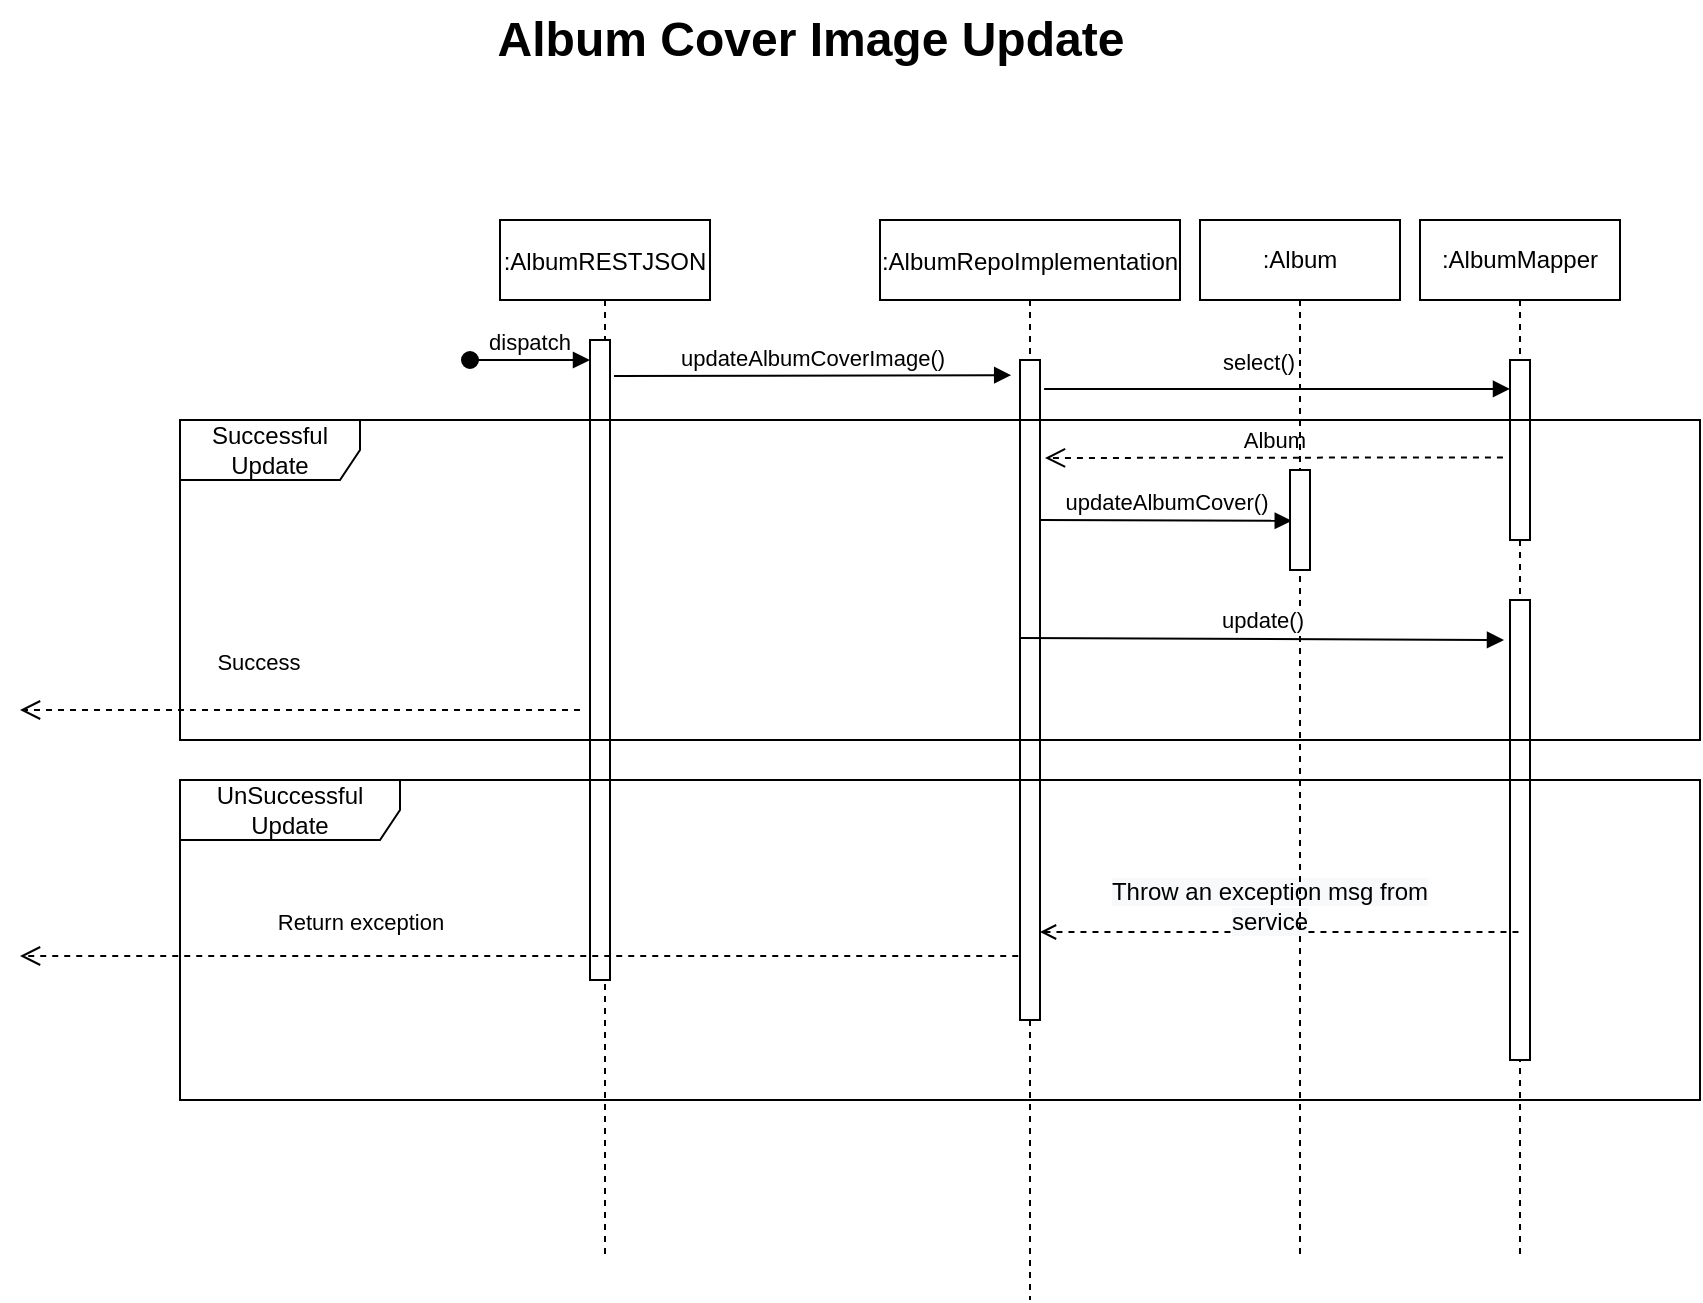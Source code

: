 <mxfile version="13.9.9" type="device"><diagram id="Lm_KMfJt2iaog1OWBfOd" name="Page-1"><mxGraphModel dx="1775" dy="499" grid="1" gridSize="10" guides="1" tooltips="1" connect="1" arrows="1" fold="1" page="1" pageScale="1" pageWidth="850" pageHeight="1100" math="0" shadow="0"><root><mxCell id="0"/><mxCell id="1" parent="0"/><mxCell id="sepr-tMVoQw98itkuwN9-1" value=":AlbumRESTJSON" style="shape=umlLifeline;perimeter=lifelinePerimeter;container=1;collapsible=0;recursiveResize=0;rounded=0;shadow=0;strokeWidth=1;" parent="1" vertex="1"><mxGeometry x="100" y="240" width="105" height="520" as="geometry"/></mxCell><mxCell id="sepr-tMVoQw98itkuwN9-2" value="" style="points=[];perimeter=orthogonalPerimeter;rounded=0;shadow=0;strokeWidth=1;" parent="sepr-tMVoQw98itkuwN9-1" vertex="1"><mxGeometry x="45" y="60" width="10" height="320" as="geometry"/></mxCell><mxCell id="sepr-tMVoQw98itkuwN9-3" value="dispatch" style="verticalAlign=bottom;startArrow=oval;endArrow=block;startSize=8;shadow=0;strokeWidth=1;" parent="sepr-tMVoQw98itkuwN9-1" target="sepr-tMVoQw98itkuwN9-2" edge="1"><mxGeometry relative="1" as="geometry"><mxPoint x="-15" y="70" as="sourcePoint"/></mxGeometry></mxCell><mxCell id="sepr-tMVoQw98itkuwN9-4" value=":AlbumRepoImplementation" style="shape=umlLifeline;perimeter=lifelinePerimeter;container=1;collapsible=0;recursiveResize=0;rounded=0;shadow=0;strokeWidth=1;" parent="1" vertex="1"><mxGeometry x="290" y="240" width="150" height="540" as="geometry"/></mxCell><mxCell id="sepr-tMVoQw98itkuwN9-5" value="" style="points=[];perimeter=orthogonalPerimeter;rounded=0;shadow=0;strokeWidth=1;" parent="sepr-tMVoQw98itkuwN9-4" vertex="1"><mxGeometry x="70" y="70" width="10" height="330" as="geometry"/></mxCell><mxCell id="sepr-tMVoQw98itkuwN9-7" value="Album" style="html=1;verticalAlign=bottom;endArrow=open;dashed=1;endSize=8;exitX=-0.353;exitY=0.541;exitDx=0;exitDy=0;exitPerimeter=0;" parent="sepr-tMVoQw98itkuwN9-4" source="sepr-tMVoQw98itkuwN9-12" edge="1"><mxGeometry relative="1" as="geometry"><mxPoint x="334.5" y="119" as="sourcePoint"/><mxPoint x="82.5" y="119" as="targetPoint"/></mxGeometry></mxCell><mxCell id="sepr-tMVoQw98itkuwN9-9" value="updateAlbumCoverImage()" style="verticalAlign=bottom;endArrow=block;shadow=0;strokeWidth=1;entryX=-0.441;entryY=0.023;entryDx=0;entryDy=0;entryPerimeter=0;" parent="1" target="sepr-tMVoQw98itkuwN9-5" edge="1"><mxGeometry relative="1" as="geometry"><mxPoint x="157" y="318" as="sourcePoint"/><mxPoint x="345" y="318" as="targetPoint"/></mxGeometry></mxCell><mxCell id="sepr-tMVoQw98itkuwN9-10" value=":AlbumMapper" style="shape=umlLifeline;perimeter=lifelinePerimeter;whiteSpace=wrap;html=1;container=1;collapsible=0;recursiveResize=0;outlineConnect=0;" parent="1" vertex="1"><mxGeometry x="560" y="240" width="100" height="520" as="geometry"/></mxCell><mxCell id="sepr-tMVoQw98itkuwN9-11" value="" style="html=1;points=[];perimeter=orthogonalPerimeter;" parent="sepr-tMVoQw98itkuwN9-10" vertex="1"><mxGeometry x="45" y="190" width="10" height="230" as="geometry"/></mxCell><mxCell id="sepr-tMVoQw98itkuwN9-12" value="" style="html=1;points=[];perimeter=orthogonalPerimeter;" parent="1" vertex="1"><mxGeometry x="605" y="310" width="10" height="90" as="geometry"/></mxCell><mxCell id="sepr-tMVoQw98itkuwN9-15" value="updateAlbumCover()" style="html=1;verticalAlign=bottom;endArrow=block;entryX=0.088;entryY=0.508;entryDx=0;entryDy=0;entryPerimeter=0;" parent="1" edge="1" target="sepr-tMVoQw98itkuwN9-14"><mxGeometry width="80" relative="1" as="geometry"><mxPoint x="370" y="390" as="sourcePoint"/><mxPoint x="495" y="391" as="targetPoint"/></mxGeometry></mxCell><mxCell id="sepr-tMVoQw98itkuwN9-16" value="Success" style="html=1;verticalAlign=bottom;endArrow=open;dashed=1;endSize=8;" parent="1" edge="1"><mxGeometry x="0.155" y="-15" relative="1" as="geometry"><mxPoint x="140" y="485" as="sourcePoint"/><mxPoint x="-140" y="485" as="targetPoint"/><mxPoint as="offset"/></mxGeometry></mxCell><mxCell id="sepr-tMVoQw98itkuwN9-17" value="Album Cover Image Update" style="text;strokeColor=none;fillColor=none;html=1;fontSize=24;fontStyle=1;verticalAlign=middle;align=center;" parent="1" vertex="1"><mxGeometry x="90" y="130" width="330" height="40" as="geometry"/></mxCell><mxCell id="sepr-tMVoQw98itkuwN9-22" value="" style="endArrow=none;dashed=1;html=1;startArrow=open;startFill=0;" parent="1" edge="1"><mxGeometry width="50" height="50" relative="1" as="geometry"><mxPoint x="370" y="596" as="sourcePoint"/><mxPoint x="609.5" y="596" as="targetPoint"/></mxGeometry></mxCell><mxCell id="sepr-tMVoQw98itkuwN9-28" value="&#10;&#10;&lt;span style=&quot;color: rgb(0, 0, 0); font-family: helvetica; font-size: 12px; font-style: normal; font-weight: 400; letter-spacing: normal; text-align: center; text-indent: 0px; text-transform: none; word-spacing: 0px; background-color: rgb(248, 249, 250); display: inline; float: none;&quot;&gt;Throw an exception msg from service&lt;/span&gt;&#10;&#10;" style="text;html=1;strokeColor=none;fillColor=none;align=center;verticalAlign=middle;whiteSpace=wrap;rounded=0;" parent="1" vertex="1"><mxGeometry x="390" y="573" width="190" height="20" as="geometry"/></mxCell><mxCell id="sepr-tMVoQw98itkuwN9-29" value="Return exception" style="html=1;verticalAlign=bottom;endArrow=open;dashed=1;endSize=8;exitX=-0.088;exitY=0.903;exitDx=0;exitDy=0;exitPerimeter=0;" parent="1" edge="1" source="sepr-tMVoQw98itkuwN9-5"><mxGeometry x="0.319" y="-8" relative="1" as="geometry"><mxPoint x="344" y="608" as="sourcePoint"/><mxPoint x="-140" y="608" as="targetPoint"/><mxPoint as="offset"/></mxGeometry></mxCell><mxCell id="sepr-tMVoQw98itkuwN9-45" value="Successful Update" style="shape=umlFrame;whiteSpace=wrap;html=1;width=90;height=30;" parent="1" vertex="1"><mxGeometry x="-60" y="340" width="760" height="160" as="geometry"/></mxCell><mxCell id="sepr-tMVoQw98itkuwN9-13" value=":Album" style="shape=umlLifeline;perimeter=lifelinePerimeter;whiteSpace=wrap;html=1;container=1;collapsible=0;recursiveResize=0;outlineConnect=0;size=40;" parent="1" vertex="1"><mxGeometry x="450" y="240" width="100" height="520" as="geometry"/></mxCell><mxCell id="sepr-tMVoQw98itkuwN9-14" value="" style="html=1;points=[];perimeter=orthogonalPerimeter;" parent="sepr-tMVoQw98itkuwN9-13" vertex="1"><mxGeometry x="45" y="125" width="10" height="50" as="geometry"/></mxCell><mxCell id="sepr-tMVoQw98itkuwN9-8" value="update()" style="html=1;verticalAlign=bottom;endArrow=block;" parent="1" edge="1"><mxGeometry width="80" relative="1" as="geometry"><mxPoint x="360" y="449" as="sourcePoint"/><mxPoint x="602" y="450" as="targetPoint"/></mxGeometry></mxCell><mxCell id="sepr-tMVoQw98itkuwN9-41" value="UnSuccessful Update" style="shape=umlFrame;whiteSpace=wrap;html=1;width=110;height=30;" parent="1" vertex="1"><mxGeometry x="-60" y="520" width="760" height="160" as="geometry"/></mxCell><mxCell id="sepr-tMVoQw98itkuwN9-6" value="select()" style="html=1;verticalAlign=bottom;endArrow=block;entryX=0;entryY=0.161;entryDx=0;entryDy=0;entryPerimeter=0;exitX=1.206;exitY=0.044;exitDx=0;exitDy=0;exitPerimeter=0;" parent="1" target="sepr-tMVoQw98itkuwN9-12" edge="1" source="sepr-tMVoQw98itkuwN9-5"><mxGeometry x="-0.08" y="5" width="80" relative="1" as="geometry"><mxPoint x="375" y="324" as="sourcePoint"/><mxPoint x="617.97" y="325.2" as="targetPoint"/><mxPoint as="offset"/></mxGeometry></mxCell></root></mxGraphModel></diagram></mxfile>